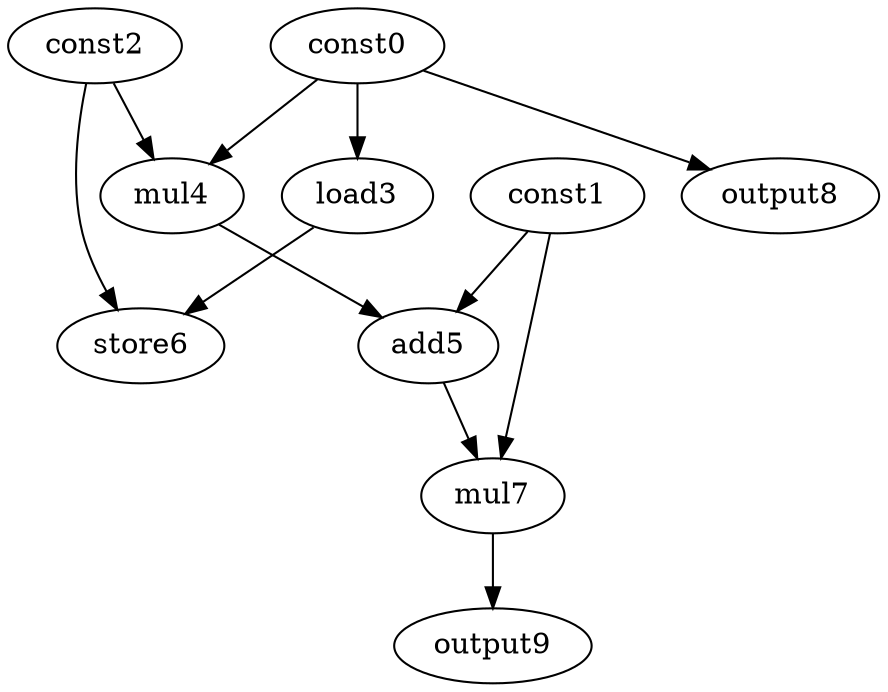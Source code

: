 digraph G { 
const0[opcode=const]; 
const1[opcode=const]; 
const2[opcode=const]; 
load3[opcode=load]; 
mul4[opcode=mul]; 
add5[opcode=add]; 
store6[opcode=store]; 
mul7[opcode=mul]; 
output8[opcode=output]; 
output9[opcode=output]; 
const0->load3[operand=0];
const0->mul4[operand=0];
const2->mul4[operand=1];
const0->output8[operand=0];
const1->add5[operand=0];
mul4->add5[operand=1];
const2->store6[operand=0];
load3->store6[operand=1];
const1->mul7[operand=0];
add5->mul7[operand=1];
mul7->output9[operand=0];
}
